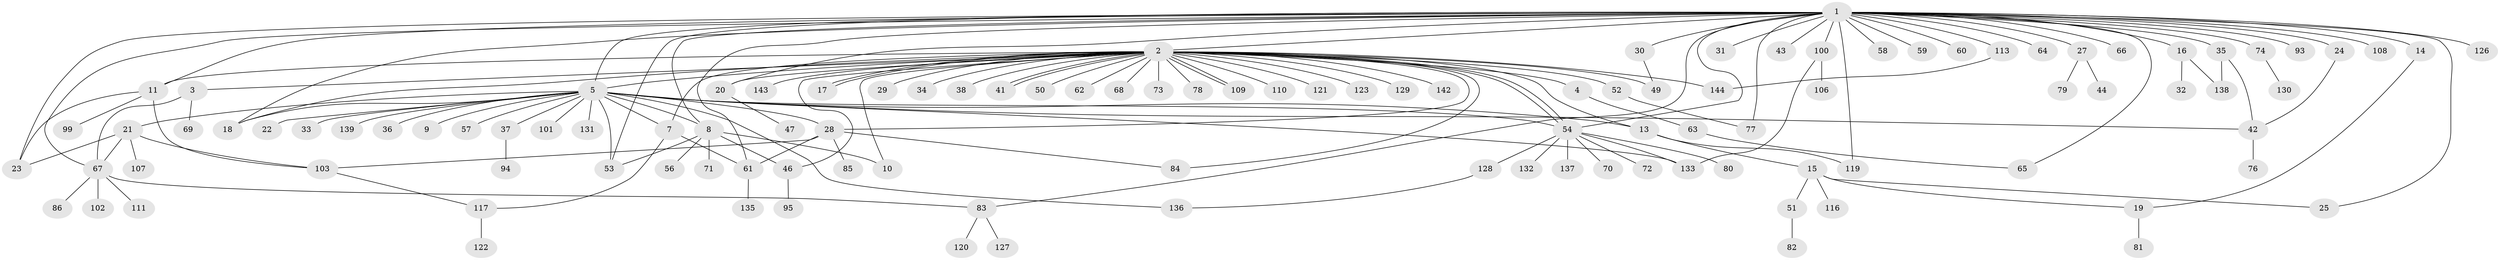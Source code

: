 // Generated by graph-tools (version 1.1) at 2025/23/03/03/25 07:23:52]
// undirected, 115 vertices, 157 edges
graph export_dot {
graph [start="1"]
  node [color=gray90,style=filled];
  1 [super="+6"];
  2 [super="+87"];
  3 [super="+105"];
  4;
  5 [super="+12"];
  7 [super="+141"];
  8 [super="+45"];
  9;
  10;
  11 [super="+40"];
  13 [super="+48"];
  14;
  15 [super="+26"];
  16 [super="+118"];
  17;
  18 [super="+114"];
  19;
  20;
  21 [super="+89"];
  22 [super="+92"];
  23 [super="+39"];
  24;
  25;
  27 [super="+124"];
  28 [super="+104"];
  29;
  30;
  31;
  32;
  33;
  34;
  35;
  36;
  37;
  38;
  41;
  42;
  43;
  44 [super="+55"];
  46 [super="+91"];
  47;
  49;
  50;
  51;
  52 [super="+125"];
  53 [super="+75"];
  54 [super="+96"];
  56;
  57 [super="+98"];
  58;
  59;
  60;
  61;
  62;
  63 [super="+97"];
  64;
  65 [super="+90"];
  66;
  67 [super="+88"];
  68;
  69;
  70;
  71;
  72 [super="+134"];
  73;
  74 [super="+115"];
  76;
  77;
  78;
  79;
  80;
  81;
  82;
  83 [super="+112"];
  84;
  85;
  86;
  93;
  94;
  95;
  99;
  100 [super="+140"];
  101;
  102;
  103;
  106;
  107;
  108;
  109;
  110;
  111;
  113;
  116;
  117;
  119;
  120;
  121;
  122;
  123;
  126;
  127;
  128;
  129;
  130;
  131;
  132;
  133;
  135;
  136;
  137;
  138;
  139;
  142;
  143;
  144;
  1 -- 2;
  1 -- 8;
  1 -- 14 [weight=2];
  1 -- 16;
  1 -- 20;
  1 -- 23 [weight=2];
  1 -- 25;
  1 -- 27;
  1 -- 31;
  1 -- 35;
  1 -- 58;
  1 -- 59;
  1 -- 60;
  1 -- 61;
  1 -- 64;
  1 -- 66;
  1 -- 77;
  1 -- 83;
  1 -- 113;
  1 -- 119;
  1 -- 126;
  1 -- 5;
  1 -- 74;
  1 -- 11;
  1 -- 24;
  1 -- 93;
  1 -- 30;
  1 -- 100 [weight=2];
  1 -- 43;
  1 -- 108;
  1 -- 53;
  1 -- 54;
  1 -- 67;
  1 -- 18;
  1 -- 65;
  2 -- 3;
  2 -- 4;
  2 -- 5;
  2 -- 7;
  2 -- 10;
  2 -- 11;
  2 -- 13;
  2 -- 17;
  2 -- 17;
  2 -- 18;
  2 -- 20;
  2 -- 28;
  2 -- 29;
  2 -- 34;
  2 -- 38;
  2 -- 41;
  2 -- 41;
  2 -- 46;
  2 -- 49;
  2 -- 50;
  2 -- 52;
  2 -- 54 [weight=2];
  2 -- 54;
  2 -- 62;
  2 -- 68;
  2 -- 73;
  2 -- 78;
  2 -- 84;
  2 -- 109;
  2 -- 109;
  2 -- 110;
  2 -- 121;
  2 -- 123;
  2 -- 129;
  2 -- 142;
  2 -- 143;
  2 -- 144;
  3 -- 69;
  3 -- 67;
  4 -- 63;
  5 -- 8;
  5 -- 9;
  5 -- 13;
  5 -- 18;
  5 -- 21;
  5 -- 22;
  5 -- 28;
  5 -- 33;
  5 -- 36;
  5 -- 37;
  5 -- 42;
  5 -- 101;
  5 -- 131;
  5 -- 136;
  5 -- 139;
  5 -- 57;
  5 -- 53;
  5 -- 133;
  5 -- 54;
  5 -- 7;
  7 -- 61;
  7 -- 117;
  8 -- 10;
  8 -- 46;
  8 -- 56;
  8 -- 71 [weight=2];
  8 -- 53;
  11 -- 99;
  11 -- 23;
  11 -- 103;
  13 -- 15;
  13 -- 119;
  14 -- 19;
  15 -- 19;
  15 -- 25;
  15 -- 51;
  15 -- 116;
  16 -- 32;
  16 -- 138;
  19 -- 81;
  20 -- 47;
  21 -- 67;
  21 -- 103;
  21 -- 107;
  21 -- 23;
  24 -- 42;
  27 -- 44;
  27 -- 79;
  28 -- 61;
  28 -- 84;
  28 -- 85;
  28 -- 103;
  30 -- 49;
  35 -- 42;
  35 -- 138;
  37 -- 94;
  42 -- 76;
  46 -- 95;
  51 -- 82;
  52 -- 77;
  54 -- 70;
  54 -- 72;
  54 -- 80;
  54 -- 132;
  54 -- 137 [weight=2];
  54 -- 128;
  54 -- 133;
  61 -- 135;
  63 -- 65;
  67 -- 83;
  67 -- 86;
  67 -- 102;
  67 -- 111;
  74 -- 130;
  83 -- 120;
  83 -- 127;
  100 -- 106;
  100 -- 133;
  103 -- 117;
  113 -- 144;
  117 -- 122;
  128 -- 136;
}

